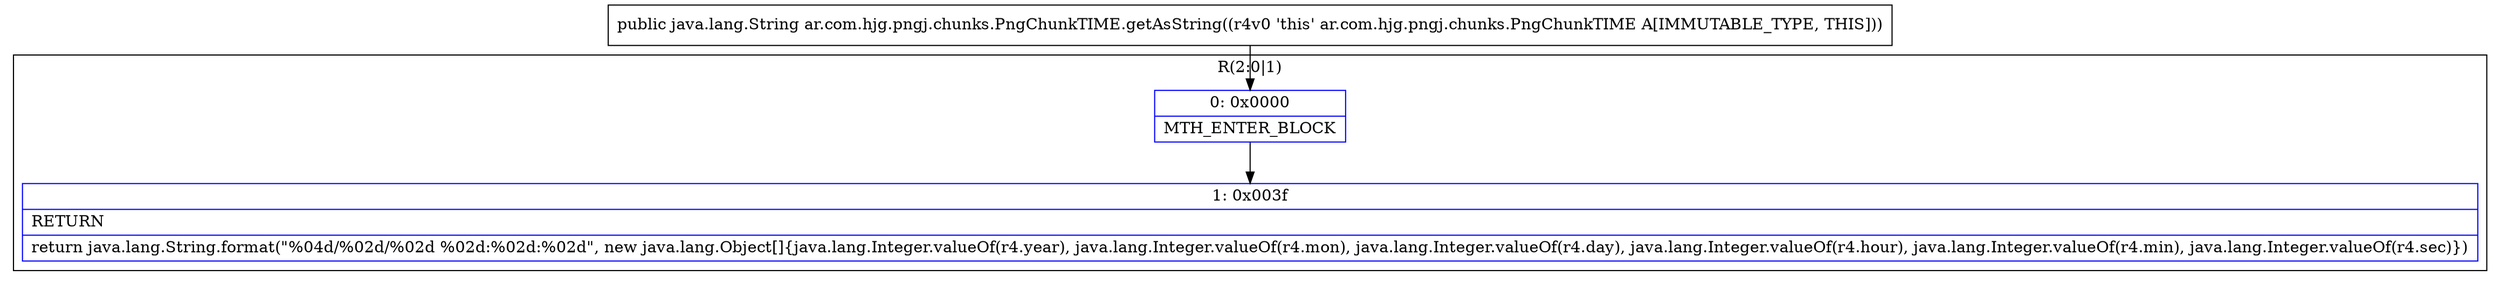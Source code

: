 digraph "CFG forar.com.hjg.pngj.chunks.PngChunkTIME.getAsString()Ljava\/lang\/String;" {
subgraph cluster_Region_1123021970 {
label = "R(2:0|1)";
node [shape=record,color=blue];
Node_0 [shape=record,label="{0\:\ 0x0000|MTH_ENTER_BLOCK\l}"];
Node_1 [shape=record,label="{1\:\ 0x003f|RETURN\l|return java.lang.String.format(\"%04d\/%02d\/%02d %02d:%02d:%02d\", new java.lang.Object[]\{java.lang.Integer.valueOf(r4.year), java.lang.Integer.valueOf(r4.mon), java.lang.Integer.valueOf(r4.day), java.lang.Integer.valueOf(r4.hour), java.lang.Integer.valueOf(r4.min), java.lang.Integer.valueOf(r4.sec)\})\l}"];
}
MethodNode[shape=record,label="{public java.lang.String ar.com.hjg.pngj.chunks.PngChunkTIME.getAsString((r4v0 'this' ar.com.hjg.pngj.chunks.PngChunkTIME A[IMMUTABLE_TYPE, THIS])) }"];
MethodNode -> Node_0;
Node_0 -> Node_1;
}

